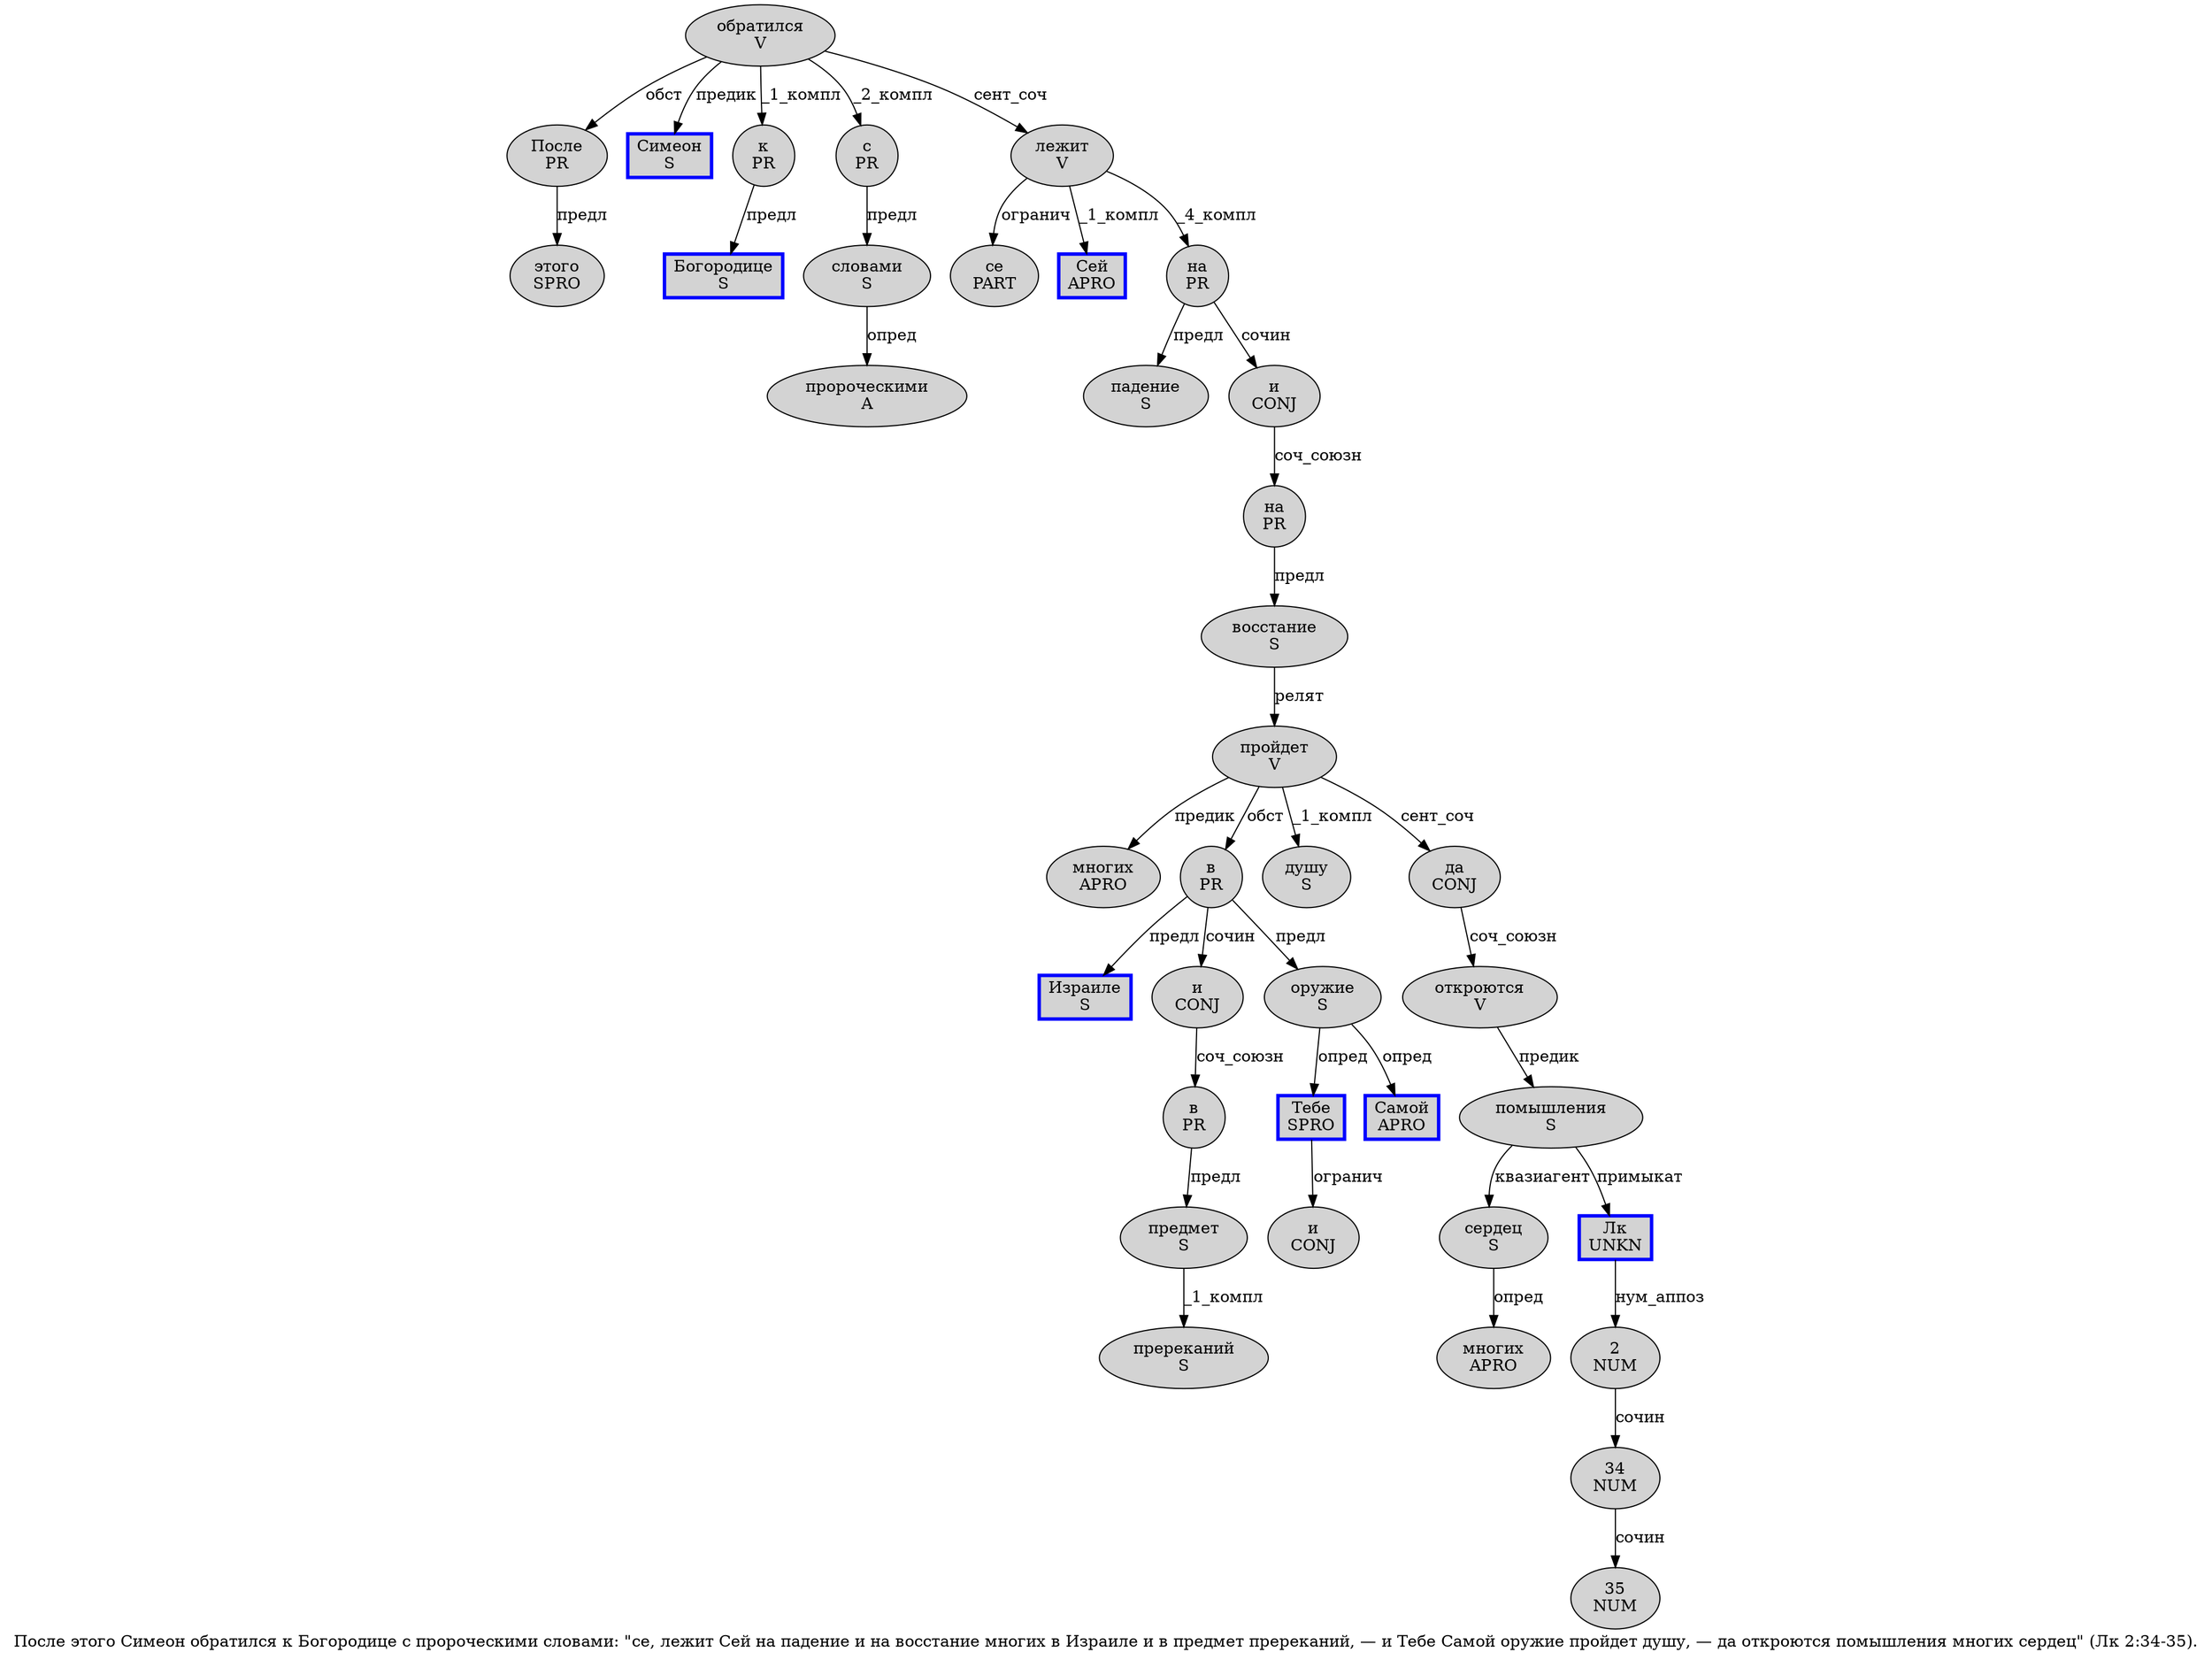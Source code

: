digraph SENTENCE_557 {
	graph [label="После этого Симеон обратился к Богородице с пророческими словами: \"се, лежит Сей на падение и на восстание многих в Израиле и в предмет пререканий, — и Тебе Самой оружие пройдет душу, — да откроются помышления многих сердец\" (Лк 2:34-35)."]
	node [style=filled]
		0 [label="После
PR" color="" fillcolor=lightgray penwidth=1 shape=ellipse]
		1 [label="этого
SPRO" color="" fillcolor=lightgray penwidth=1 shape=ellipse]
		2 [label="Симеон
S" color=blue fillcolor=lightgray penwidth=3 shape=box]
		3 [label="обратился
V" color="" fillcolor=lightgray penwidth=1 shape=ellipse]
		4 [label="к
PR" color="" fillcolor=lightgray penwidth=1 shape=ellipse]
		5 [label="Богородице
S" color=blue fillcolor=lightgray penwidth=3 shape=box]
		6 [label="с
PR" color="" fillcolor=lightgray penwidth=1 shape=ellipse]
		7 [label="пророческими
A" color="" fillcolor=lightgray penwidth=1 shape=ellipse]
		8 [label="словами
S" color="" fillcolor=lightgray penwidth=1 shape=ellipse]
		11 [label="се
PART" color="" fillcolor=lightgray penwidth=1 shape=ellipse]
		13 [label="лежит
V" color="" fillcolor=lightgray penwidth=1 shape=ellipse]
		14 [label="Сей
APRO" color=blue fillcolor=lightgray penwidth=3 shape=box]
		15 [label="на
PR" color="" fillcolor=lightgray penwidth=1 shape=ellipse]
		16 [label="падение
S" color="" fillcolor=lightgray penwidth=1 shape=ellipse]
		17 [label="и
CONJ" color="" fillcolor=lightgray penwidth=1 shape=ellipse]
		18 [label="на
PR" color="" fillcolor=lightgray penwidth=1 shape=ellipse]
		19 [label="восстание
S" color="" fillcolor=lightgray penwidth=1 shape=ellipse]
		20 [label="многих
APRO" color="" fillcolor=lightgray penwidth=1 shape=ellipse]
		21 [label="в
PR" color="" fillcolor=lightgray penwidth=1 shape=ellipse]
		22 [label="Израиле
S" color=blue fillcolor=lightgray penwidth=3 shape=box]
		23 [label="и
CONJ" color="" fillcolor=lightgray penwidth=1 shape=ellipse]
		24 [label="в
PR" color="" fillcolor=lightgray penwidth=1 shape=ellipse]
		25 [label="предмет
S" color="" fillcolor=lightgray penwidth=1 shape=ellipse]
		26 [label="пререканий
S" color="" fillcolor=lightgray penwidth=1 shape=ellipse]
		29 [label="и
CONJ" color="" fillcolor=lightgray penwidth=1 shape=ellipse]
		30 [label="Тебе
SPRO" color=blue fillcolor=lightgray penwidth=3 shape=box]
		31 [label="Самой
APRO" color=blue fillcolor=lightgray penwidth=3 shape=box]
		32 [label="оружие
S" color="" fillcolor=lightgray penwidth=1 shape=ellipse]
		33 [label="пройдет
V" color="" fillcolor=lightgray penwidth=1 shape=ellipse]
		34 [label="душу
S" color="" fillcolor=lightgray penwidth=1 shape=ellipse]
		37 [label="да
CONJ" color="" fillcolor=lightgray penwidth=1 shape=ellipse]
		38 [label="откроются
V" color="" fillcolor=lightgray penwidth=1 shape=ellipse]
		39 [label="помышления
S" color="" fillcolor=lightgray penwidth=1 shape=ellipse]
		40 [label="многих
APRO" color="" fillcolor=lightgray penwidth=1 shape=ellipse]
		41 [label="сердец
S" color="" fillcolor=lightgray penwidth=1 shape=ellipse]
		44 [label="Лк
UNKN" color=blue fillcolor=lightgray penwidth=3 shape=box]
		45 [label="2
NUM" color="" fillcolor=lightgray penwidth=1 shape=ellipse]
		47 [label="34
NUM" color="" fillcolor=lightgray penwidth=1 shape=ellipse]
		49 [label="35
NUM" color="" fillcolor=lightgray penwidth=1 shape=ellipse]
			0 -> 1 [label="предл"]
			13 -> 11 [label="огранич"]
			13 -> 14 [label="_1_компл"]
			13 -> 15 [label="_4_компл"]
			3 -> 0 [label="обст"]
			3 -> 2 [label="предик"]
			3 -> 4 [label="_1_компл"]
			3 -> 6 [label="_2_компл"]
			3 -> 13 [label="сент_соч"]
			30 -> 29 [label="огранич"]
			33 -> 20 [label="предик"]
			33 -> 21 [label="обст"]
			33 -> 34 [label="_1_компл"]
			33 -> 37 [label="сент_соч"]
			6 -> 8 [label="предл"]
			32 -> 30 [label="опред"]
			32 -> 31 [label="опред"]
			21 -> 22 [label="предл"]
			21 -> 23 [label="сочин"]
			21 -> 32 [label="предл"]
			8 -> 7 [label="опред"]
			45 -> 47 [label="сочин"]
			17 -> 18 [label="соч_союзн"]
			44 -> 45 [label="нум_аппоз"]
			19 -> 33 [label="релят"]
			38 -> 39 [label="предик"]
			18 -> 19 [label="предл"]
			25 -> 26 [label="_1_компл"]
			41 -> 40 [label="опред"]
			4 -> 5 [label="предл"]
			24 -> 25 [label="предл"]
			47 -> 49 [label="сочин"]
			15 -> 16 [label="предл"]
			15 -> 17 [label="сочин"]
			39 -> 41 [label="квазиагент"]
			39 -> 44 [label="примыкат"]
			37 -> 38 [label="соч_союзн"]
			23 -> 24 [label="соч_союзн"]
}